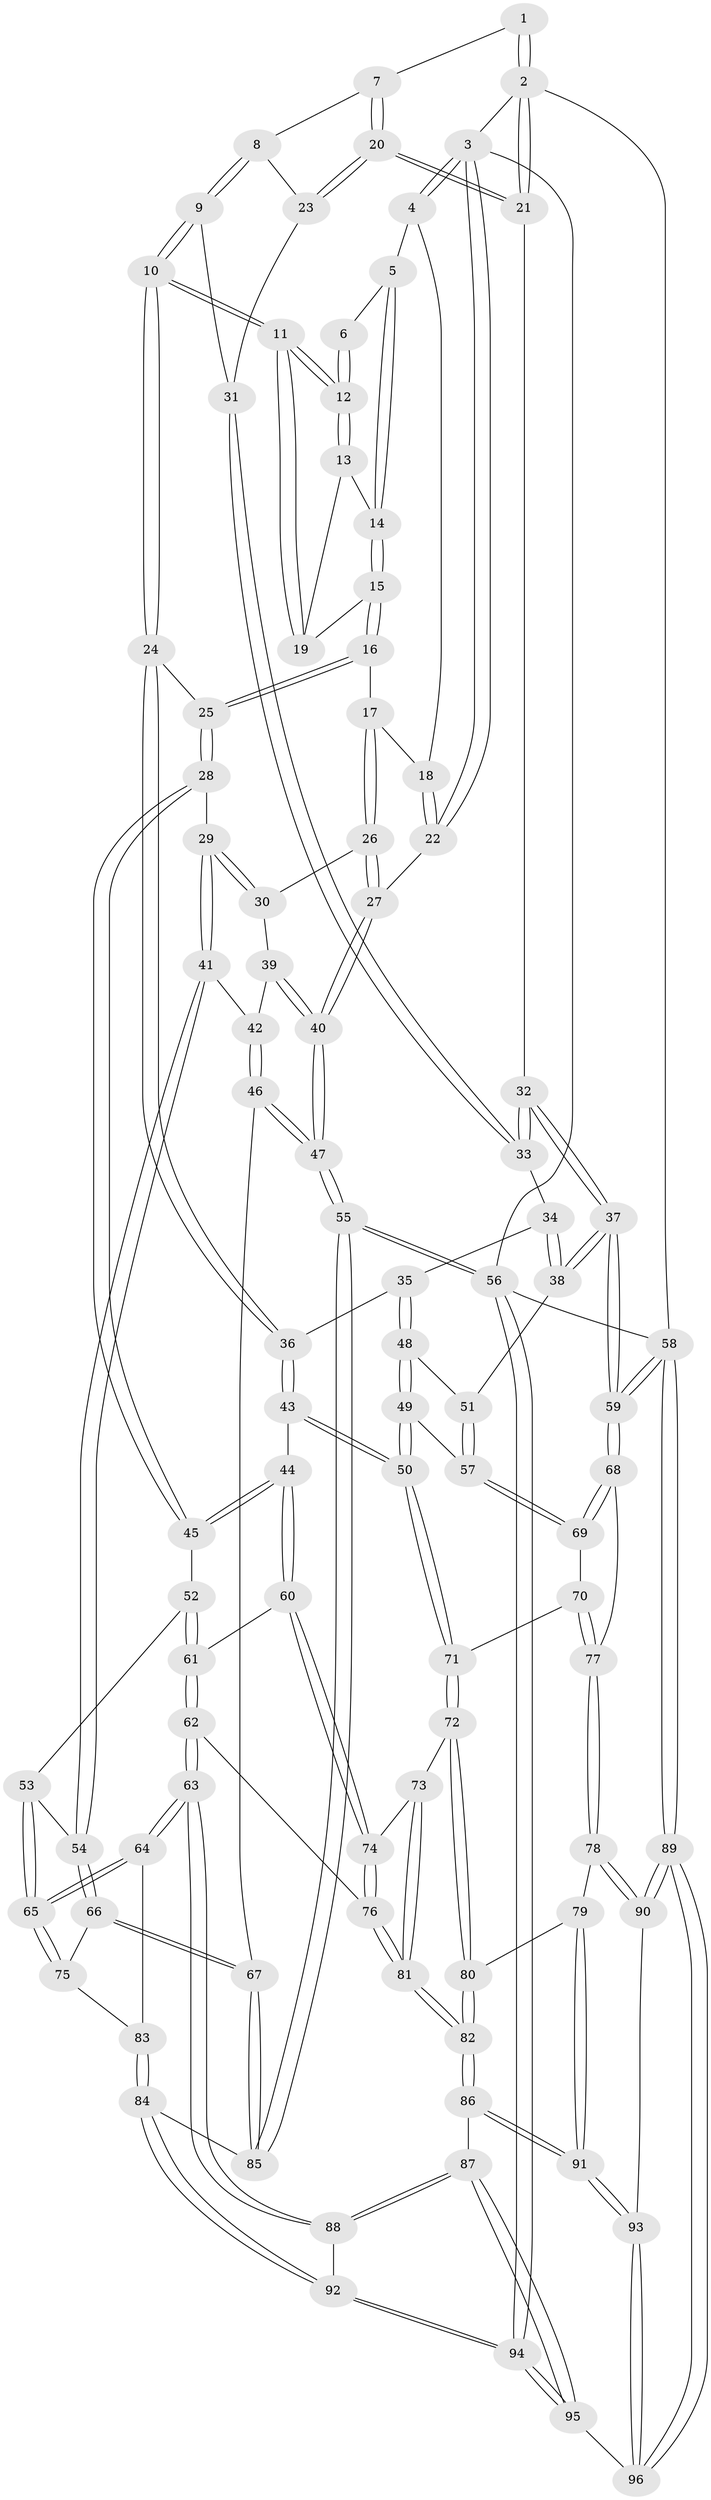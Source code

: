 // Generated by graph-tools (version 1.1) at 2025/59/03/09/25 04:59:52]
// undirected, 96 vertices, 237 edges
graph export_dot {
graph [start="1"]
  node [color=gray90,style=filled];
  1 [pos="+0.8167453411663214+0"];
  2 [pos="+1+0"];
  3 [pos="+0+0"];
  4 [pos="+0.0388367002228995+0"];
  5 [pos="+0.3704324912250849+0"];
  6 [pos="+0.7289009318980364+0"];
  7 [pos="+0.9179314927173443+0.04840890413700852"];
  8 [pos="+0.8033257011672165+0.16358307233712963"];
  9 [pos="+0.7030139840955802+0.21058661316434374"];
  10 [pos="+0.6832106462459179+0.21600275787784617"];
  11 [pos="+0.6788208804393954+0.19781176100336334"];
  12 [pos="+0.6726915832582698+0.1629391713599316"];
  13 [pos="+0.5261284941572256+0.06893634454141523"];
  14 [pos="+0.38522954182430097+0"];
  15 [pos="+0.3475608588881867+0.1469974655616966"];
  16 [pos="+0.3389088828410791+0.1713262616980374"];
  17 [pos="+0.23688369622621844+0.18049888519376606"];
  18 [pos="+0.17373520395220746+0.10473814352311875"];
  19 [pos="+0.46360675891786185+0.11884098223467775"];
  20 [pos="+1+0.16822821297864815"];
  21 [pos="+1+0.17487327245875814"];
  22 [pos="+0+0.24076619324385617"];
  23 [pos="+1+0.19642161842378086"];
  24 [pos="+0.6648675673020412+0.26869465784821017"];
  25 [pos="+0.4193172633842598+0.27893779129752155"];
  26 [pos="+0.16648497696671188+0.2610242707411175"];
  27 [pos="+0+0.32986869852000356"];
  28 [pos="+0.3575605128552617+0.4080289373315955"];
  29 [pos="+0.3094055968752692+0.42744078039920247"];
  30 [pos="+0.2459333643648656+0.3916527029473217"];
  31 [pos="+0.9577757535880259+0.2597083556423081"];
  32 [pos="+1+0.40478083233555967"];
  33 [pos="+0.9143475006464136+0.3562790058479941"];
  34 [pos="+0.9054978419400571+0.36278736555925256"];
  35 [pos="+0.8081654642875252+0.4039268965676859"];
  36 [pos="+0.6759231822633042+0.30131766174188834"];
  37 [pos="+1+0.522291647088526"];
  38 [pos="+1+0.5289442145659898"];
  39 [pos="+0.12972684964091308+0.4240562971135241"];
  40 [pos="+0+0.34575873094581633"];
  41 [pos="+0.24429701544558272+0.5613509821885753"];
  42 [pos="+0.15488880389851667+0.47559488828904367"];
  43 [pos="+0.5863627517577003+0.49374419236786465"];
  44 [pos="+0.537080244384795+0.5503014901137095"];
  45 [pos="+0.435020256925143+0.48289736333025474"];
  46 [pos="+0+0.6427140241343362"];
  47 [pos="+0+0.634706804347841"];
  48 [pos="+0.8150271317123559+0.4262173117434579"];
  49 [pos="+0.8022283281000737+0.5744617924648339"];
  50 [pos="+0.7925722240780609+0.5845098845922669"];
  51 [pos="+1+0.5350849717909198"];
  52 [pos="+0.34206594744630675+0.6072588818795228"];
  53 [pos="+0.33152294928678333+0.6099855027079601"];
  54 [pos="+0.24248020646500404+0.5707927130528629"];
  55 [pos="+0+1"];
  56 [pos="+0+1"];
  57 [pos="+0.9273951646823653+0.6071654147643445"];
  58 [pos="+1+1"];
  59 [pos="+1+0.9357120278068484"];
  60 [pos="+0.5370418056482392+0.552596397058779"];
  61 [pos="+0.4904311414860075+0.6092841988551456"];
  62 [pos="+0.46349672866759845+0.6993387456242326"];
  63 [pos="+0.4056252402354551+0.77707671536042"];
  64 [pos="+0.3872661383538385+0.7641837227261153"];
  65 [pos="+0.38379897313134254+0.7597939888139176"];
  66 [pos="+0.16783524374210293+0.6433799002281729"];
  67 [pos="+0+0.6520491973172753"];
  68 [pos="+0.946312258744208+0.7229936844261989"];
  69 [pos="+0.9321980845430091+0.692152185967721"];
  70 [pos="+0.830780510648657+0.6905787065677932"];
  71 [pos="+0.7585917547892689+0.6526433876654368"];
  72 [pos="+0.7559608237196516+0.6550996746374425"];
  73 [pos="+0.7528629128894719+0.6550048273566752"];
  74 [pos="+0.6156642147076236+0.6344393833536297"];
  75 [pos="+0.16964401553156883+0.6460355226442484"];
  76 [pos="+0.5986243834038519+0.7429689964547908"];
  77 [pos="+0.875522101179024+0.766351317625145"];
  78 [pos="+0.8307520846600788+0.8315476365655411"];
  79 [pos="+0.7772209897597464+0.794986266340313"];
  80 [pos="+0.7547748783486568+0.7147099954746515"];
  81 [pos="+0.6073081043047467+0.7705898192255145"];
  82 [pos="+0.6109966651096399+0.7978060978440557"];
  83 [pos="+0.21742512841045622+0.7814995087907568"];
  84 [pos="+0.20253205409017846+0.8718146023923051"];
  85 [pos="+0.1279149422904153+0.8503305869750625"];
  86 [pos="+0.6004795839387779+0.8787790132115623"];
  87 [pos="+0.43215812502699363+0.8686077442212994"];
  88 [pos="+0.4232433033301609+0.8571362473450014"];
  89 [pos="+1+1"];
  90 [pos="+0.8413283524092922+0.8564385663669292"];
  91 [pos="+0.6006462489594482+0.8789155026365614"];
  92 [pos="+0.20881589714282175+0.8816892123937895"];
  93 [pos="+0.6285971976932512+0.9287664241258531"];
  94 [pos="+0.15516848447251075+1"];
  95 [pos="+0.32812762157836806+1"];
  96 [pos="+0.7444431448585487+1"];
  1 -- 2;
  1 -- 2;
  1 -- 7;
  2 -- 3;
  2 -- 21;
  2 -- 21;
  2 -- 58;
  3 -- 4;
  3 -- 4;
  3 -- 22;
  3 -- 22;
  3 -- 56;
  4 -- 5;
  4 -- 18;
  5 -- 6;
  5 -- 14;
  5 -- 14;
  6 -- 12;
  6 -- 12;
  7 -- 8;
  7 -- 20;
  7 -- 20;
  8 -- 9;
  8 -- 9;
  8 -- 23;
  9 -- 10;
  9 -- 10;
  9 -- 31;
  10 -- 11;
  10 -- 11;
  10 -- 24;
  10 -- 24;
  11 -- 12;
  11 -- 12;
  11 -- 19;
  11 -- 19;
  12 -- 13;
  12 -- 13;
  13 -- 14;
  13 -- 19;
  14 -- 15;
  14 -- 15;
  15 -- 16;
  15 -- 16;
  15 -- 19;
  16 -- 17;
  16 -- 25;
  16 -- 25;
  17 -- 18;
  17 -- 26;
  17 -- 26;
  18 -- 22;
  18 -- 22;
  20 -- 21;
  20 -- 21;
  20 -- 23;
  20 -- 23;
  21 -- 32;
  22 -- 27;
  23 -- 31;
  24 -- 25;
  24 -- 36;
  24 -- 36;
  25 -- 28;
  25 -- 28;
  26 -- 27;
  26 -- 27;
  26 -- 30;
  27 -- 40;
  27 -- 40;
  28 -- 29;
  28 -- 45;
  28 -- 45;
  29 -- 30;
  29 -- 30;
  29 -- 41;
  29 -- 41;
  30 -- 39;
  31 -- 33;
  31 -- 33;
  32 -- 33;
  32 -- 33;
  32 -- 37;
  32 -- 37;
  33 -- 34;
  34 -- 35;
  34 -- 38;
  34 -- 38;
  35 -- 36;
  35 -- 48;
  35 -- 48;
  36 -- 43;
  36 -- 43;
  37 -- 38;
  37 -- 38;
  37 -- 59;
  37 -- 59;
  38 -- 51;
  39 -- 40;
  39 -- 40;
  39 -- 42;
  40 -- 47;
  40 -- 47;
  41 -- 42;
  41 -- 54;
  41 -- 54;
  42 -- 46;
  42 -- 46;
  43 -- 44;
  43 -- 50;
  43 -- 50;
  44 -- 45;
  44 -- 45;
  44 -- 60;
  44 -- 60;
  45 -- 52;
  46 -- 47;
  46 -- 47;
  46 -- 67;
  47 -- 55;
  47 -- 55;
  48 -- 49;
  48 -- 49;
  48 -- 51;
  49 -- 50;
  49 -- 50;
  49 -- 57;
  50 -- 71;
  50 -- 71;
  51 -- 57;
  51 -- 57;
  52 -- 53;
  52 -- 61;
  52 -- 61;
  53 -- 54;
  53 -- 65;
  53 -- 65;
  54 -- 66;
  54 -- 66;
  55 -- 56;
  55 -- 56;
  55 -- 85;
  55 -- 85;
  56 -- 94;
  56 -- 94;
  56 -- 58;
  57 -- 69;
  57 -- 69;
  58 -- 59;
  58 -- 59;
  58 -- 89;
  58 -- 89;
  59 -- 68;
  59 -- 68;
  60 -- 61;
  60 -- 74;
  60 -- 74;
  61 -- 62;
  61 -- 62;
  62 -- 63;
  62 -- 63;
  62 -- 76;
  63 -- 64;
  63 -- 64;
  63 -- 88;
  63 -- 88;
  64 -- 65;
  64 -- 65;
  64 -- 83;
  65 -- 75;
  65 -- 75;
  66 -- 67;
  66 -- 67;
  66 -- 75;
  67 -- 85;
  67 -- 85;
  68 -- 69;
  68 -- 69;
  68 -- 77;
  69 -- 70;
  70 -- 71;
  70 -- 77;
  70 -- 77;
  71 -- 72;
  71 -- 72;
  72 -- 73;
  72 -- 80;
  72 -- 80;
  73 -- 74;
  73 -- 81;
  73 -- 81;
  74 -- 76;
  74 -- 76;
  75 -- 83;
  76 -- 81;
  76 -- 81;
  77 -- 78;
  77 -- 78;
  78 -- 79;
  78 -- 90;
  78 -- 90;
  79 -- 80;
  79 -- 91;
  79 -- 91;
  80 -- 82;
  80 -- 82;
  81 -- 82;
  81 -- 82;
  82 -- 86;
  82 -- 86;
  83 -- 84;
  83 -- 84;
  84 -- 85;
  84 -- 92;
  84 -- 92;
  86 -- 87;
  86 -- 91;
  86 -- 91;
  87 -- 88;
  87 -- 88;
  87 -- 95;
  87 -- 95;
  88 -- 92;
  89 -- 90;
  89 -- 90;
  89 -- 96;
  89 -- 96;
  90 -- 93;
  91 -- 93;
  91 -- 93;
  92 -- 94;
  92 -- 94;
  93 -- 96;
  93 -- 96;
  94 -- 95;
  94 -- 95;
  95 -- 96;
}
